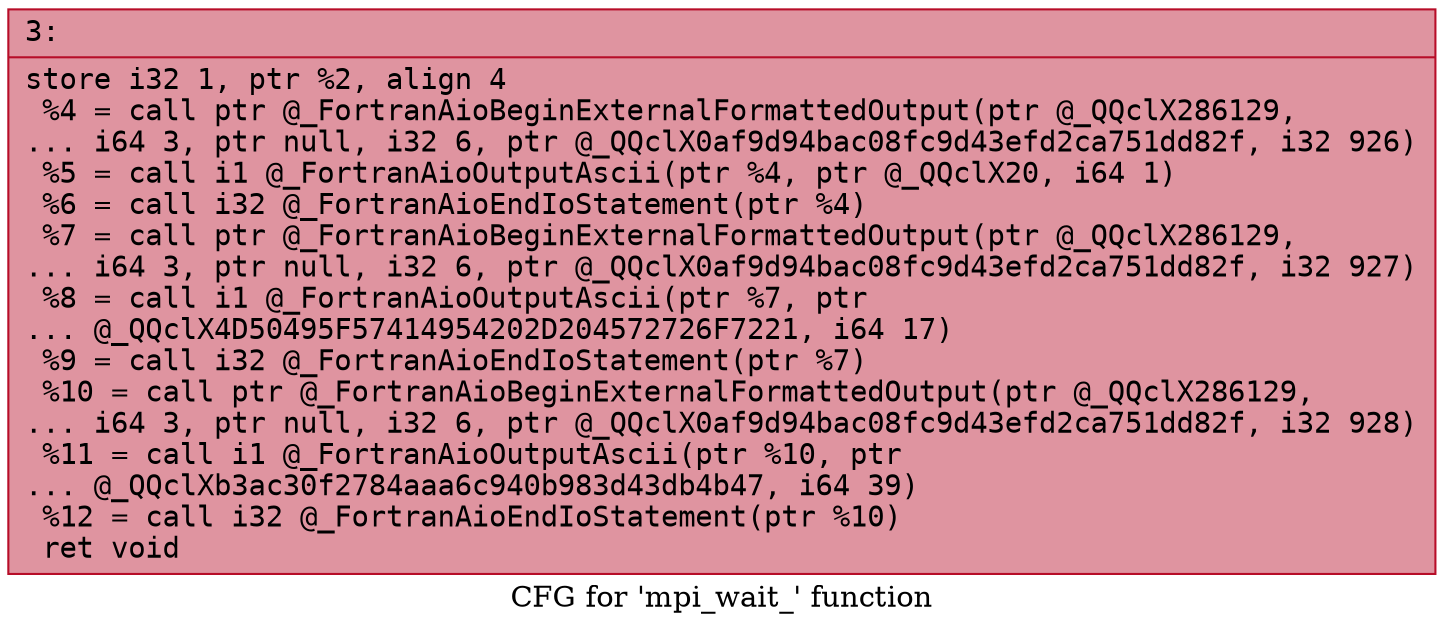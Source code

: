 digraph "CFG for 'mpi_wait_' function" {
	label="CFG for 'mpi_wait_' function";

	Node0x5560a31d3290 [shape=record,color="#b70d28ff", style=filled, fillcolor="#b70d2870" fontname="Courier",label="{3:\l|  store i32 1, ptr %2, align 4\l  %4 = call ptr @_FortranAioBeginExternalFormattedOutput(ptr @_QQclX286129,\l... i64 3, ptr null, i32 6, ptr @_QQclX0af9d94bac08fc9d43efd2ca751dd82f, i32 926)\l  %5 = call i1 @_FortranAioOutputAscii(ptr %4, ptr @_QQclX20, i64 1)\l  %6 = call i32 @_FortranAioEndIoStatement(ptr %4)\l  %7 = call ptr @_FortranAioBeginExternalFormattedOutput(ptr @_QQclX286129,\l... i64 3, ptr null, i32 6, ptr @_QQclX0af9d94bac08fc9d43efd2ca751dd82f, i32 927)\l  %8 = call i1 @_FortranAioOutputAscii(ptr %7, ptr\l... @_QQclX4D50495F57414954202D204572726F7221, i64 17)\l  %9 = call i32 @_FortranAioEndIoStatement(ptr %7)\l  %10 = call ptr @_FortranAioBeginExternalFormattedOutput(ptr @_QQclX286129,\l... i64 3, ptr null, i32 6, ptr @_QQclX0af9d94bac08fc9d43efd2ca751dd82f, i32 928)\l  %11 = call i1 @_FortranAioOutputAscii(ptr %10, ptr\l... @_QQclXb3ac30f2784aaa6c940b983d43db4b47, i64 39)\l  %12 = call i32 @_FortranAioEndIoStatement(ptr %10)\l  ret void\l}"];
}
